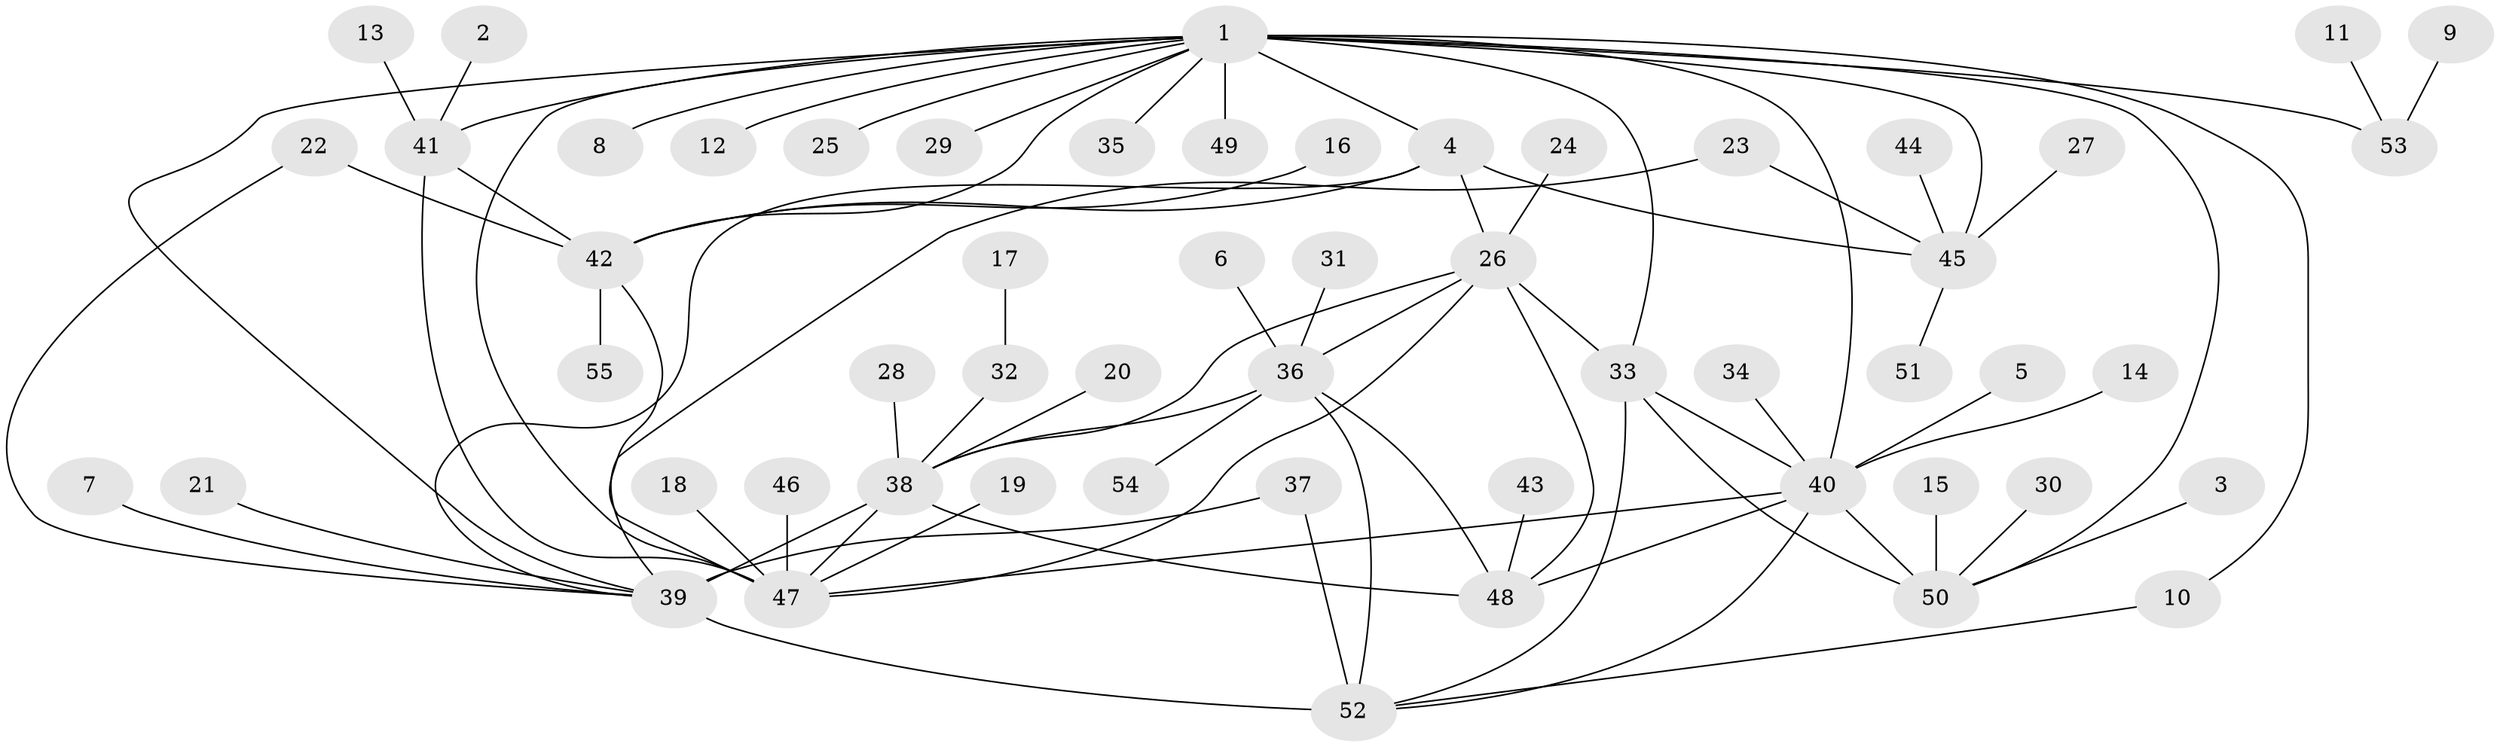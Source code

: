 // original degree distribution, {5: 0.045454545454545456, 10: 0.03636363636363636, 7: 0.045454545454545456, 8: 0.01818181818181818, 9: 0.02727272727272727, 11: 0.01818181818181818, 4: 0.01818181818181818, 12: 0.00909090909090909, 6: 0.02727272727272727, 1: 0.6, 2: 0.12727272727272726, 3: 0.02727272727272727}
// Generated by graph-tools (version 1.1) at 2025/26/03/09/25 03:26:45]
// undirected, 55 vertices, 79 edges
graph export_dot {
graph [start="1"]
  node [color=gray90,style=filled];
  1;
  2;
  3;
  4;
  5;
  6;
  7;
  8;
  9;
  10;
  11;
  12;
  13;
  14;
  15;
  16;
  17;
  18;
  19;
  20;
  21;
  22;
  23;
  24;
  25;
  26;
  27;
  28;
  29;
  30;
  31;
  32;
  33;
  34;
  35;
  36;
  37;
  38;
  39;
  40;
  41;
  42;
  43;
  44;
  45;
  46;
  47;
  48;
  49;
  50;
  51;
  52;
  53;
  54;
  55;
  1 -- 4 [weight=3.0];
  1 -- 8 [weight=1.0];
  1 -- 10 [weight=1.0];
  1 -- 12 [weight=1.0];
  1 -- 25 [weight=1.0];
  1 -- 29 [weight=1.0];
  1 -- 33 [weight=1.0];
  1 -- 35 [weight=1.0];
  1 -- 39 [weight=1.0];
  1 -- 40 [weight=2.0];
  1 -- 41 [weight=2.0];
  1 -- 42 [weight=2.0];
  1 -- 45 [weight=3.0];
  1 -- 47 [weight=2.0];
  1 -- 49 [weight=1.0];
  1 -- 50 [weight=1.0];
  1 -- 53 [weight=1.0];
  2 -- 41 [weight=1.0];
  3 -- 50 [weight=1.0];
  4 -- 26 [weight=1.0];
  4 -- 39 [weight=1.0];
  4 -- 42 [weight=1.0];
  4 -- 45 [weight=1.0];
  5 -- 40 [weight=1.0];
  6 -- 36 [weight=1.0];
  7 -- 39 [weight=1.0];
  9 -- 53 [weight=1.0];
  10 -- 52 [weight=1.0];
  11 -- 53 [weight=1.0];
  13 -- 41 [weight=1.0];
  14 -- 40 [weight=1.0];
  15 -- 50 [weight=1.0];
  16 -- 42 [weight=1.0];
  17 -- 32 [weight=1.0];
  18 -- 47 [weight=1.0];
  19 -- 47 [weight=1.0];
  20 -- 38 [weight=1.0];
  21 -- 39 [weight=1.0];
  22 -- 39 [weight=1.0];
  22 -- 42 [weight=1.0];
  23 -- 39 [weight=1.0];
  23 -- 45 [weight=1.0];
  24 -- 26 [weight=1.0];
  26 -- 33 [weight=1.0];
  26 -- 36 [weight=1.0];
  26 -- 38 [weight=1.0];
  26 -- 47 [weight=1.0];
  26 -- 48 [weight=2.0];
  27 -- 45 [weight=1.0];
  28 -- 38 [weight=1.0];
  30 -- 50 [weight=1.0];
  31 -- 36 [weight=1.0];
  32 -- 38 [weight=1.0];
  33 -- 40 [weight=2.0];
  33 -- 50 [weight=1.0];
  33 -- 52 [weight=1.0];
  34 -- 40 [weight=1.0];
  36 -- 38 [weight=1.0];
  36 -- 48 [weight=2.0];
  36 -- 52 [weight=1.0];
  36 -- 54 [weight=1.0];
  37 -- 39 [weight=3.0];
  37 -- 52 [weight=1.0];
  38 -- 39 [weight=1.0];
  38 -- 47 [weight=1.0];
  38 -- 48 [weight=2.0];
  39 -- 52 [weight=3.0];
  40 -- 47 [weight=1.0];
  40 -- 48 [weight=1.0];
  40 -- 50 [weight=2.0];
  40 -- 52 [weight=1.0];
  41 -- 42 [weight=1.0];
  41 -- 47 [weight=1.0];
  42 -- 47 [weight=1.0];
  42 -- 55 [weight=1.0];
  43 -- 48 [weight=1.0];
  44 -- 45 [weight=1.0];
  45 -- 51 [weight=1.0];
  46 -- 47 [weight=1.0];
}
